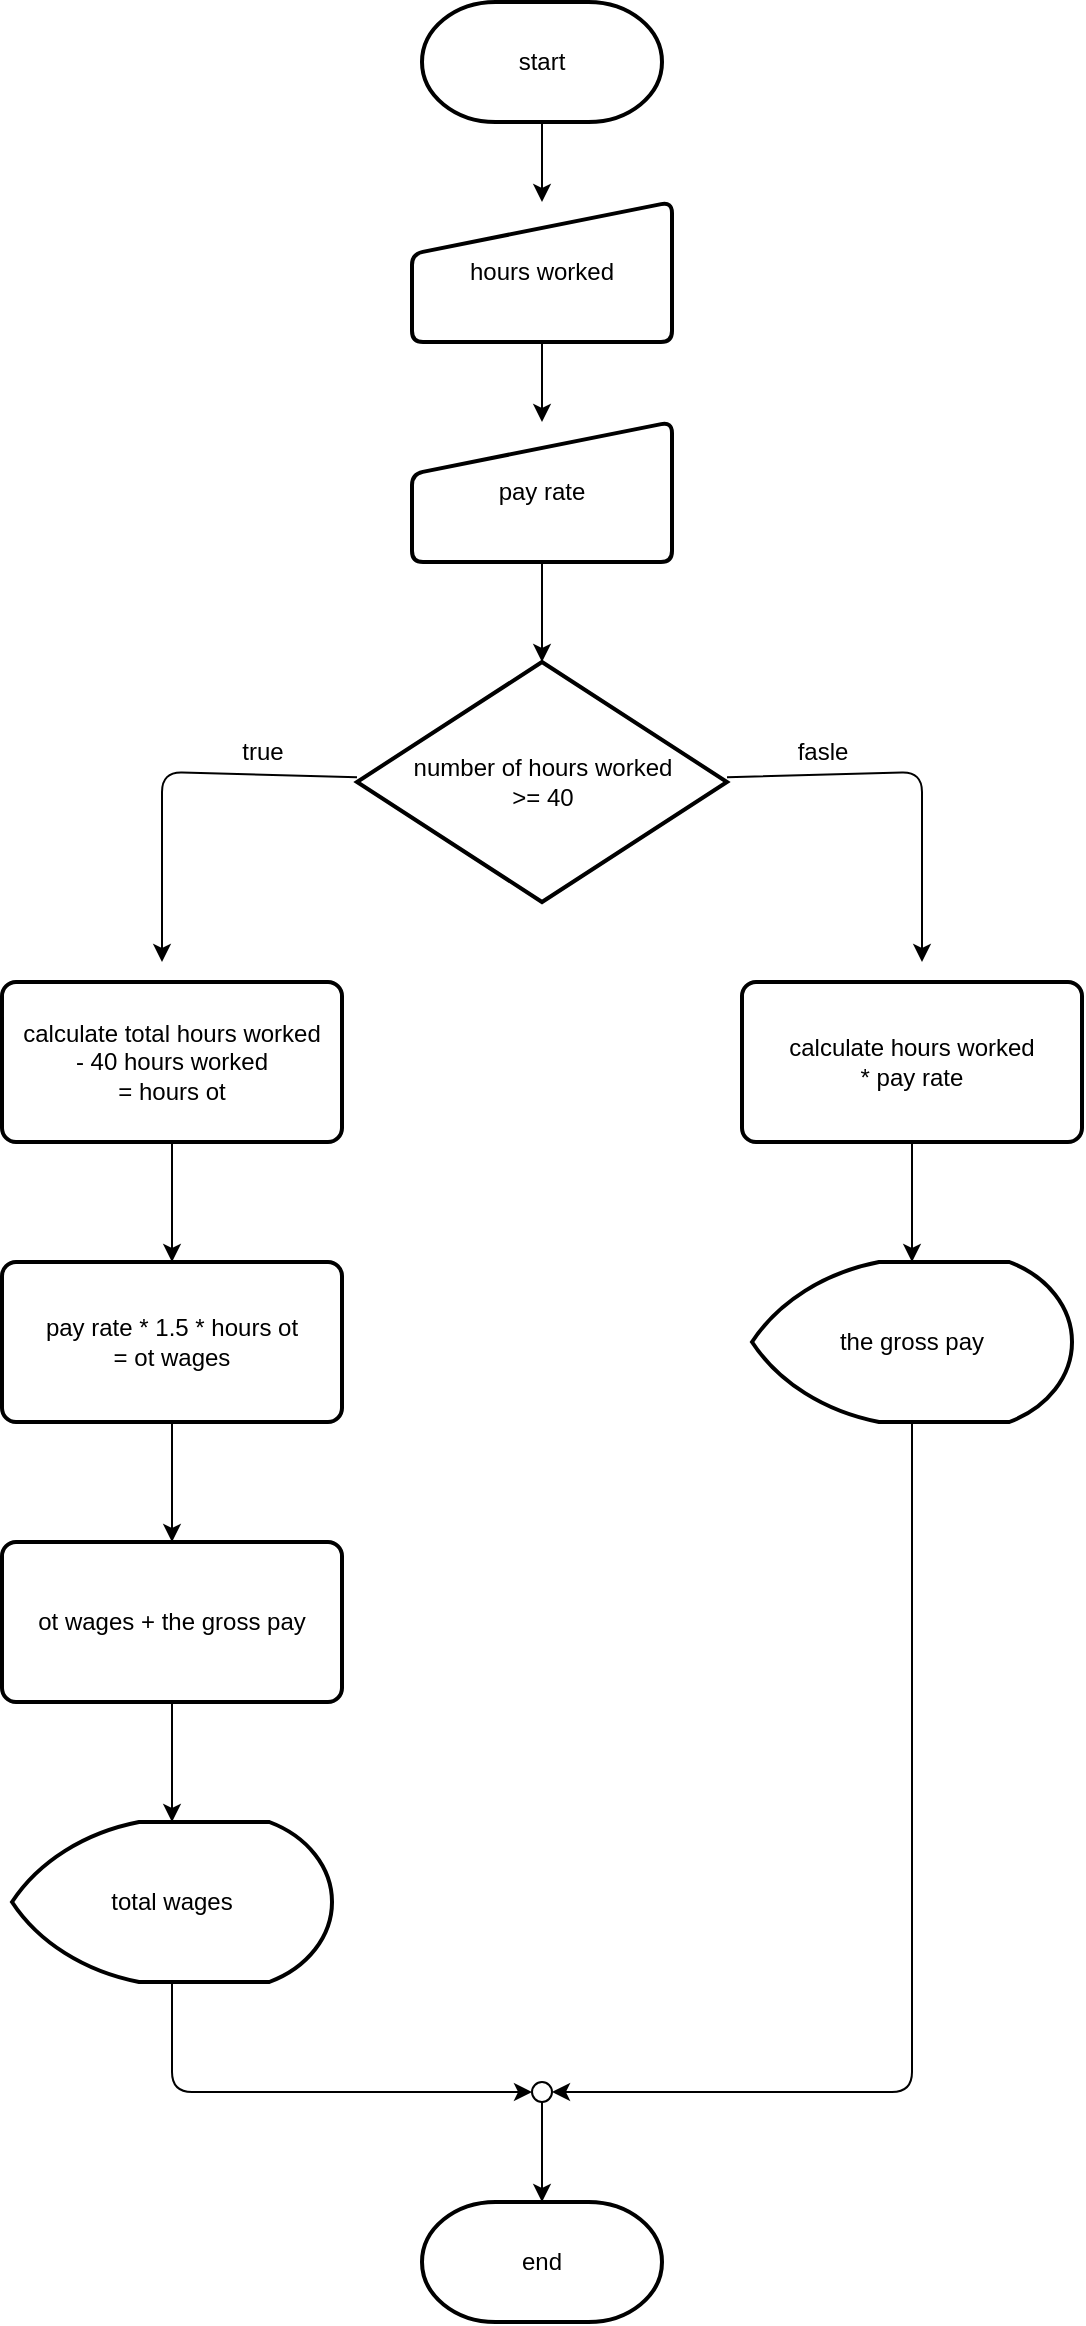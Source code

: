 <mxfile>
    <diagram id="SaXOEOZaGpeRMbDg9EYt" name="Page-1">
        <mxGraphModel dx="1459" dy="497" grid="1" gridSize="10" guides="1" tooltips="1" connect="1" arrows="1" fold="1" page="1" pageScale="1" pageWidth="850" pageHeight="1100" math="0" shadow="0">
            <root>
                <mxCell id="0"/>
                <mxCell id="1" parent="0"/>
                <mxCell id="5" value="" style="edgeStyle=none;html=1;" edge="1" parent="1" source="2" target="3">
                    <mxGeometry relative="1" as="geometry"/>
                </mxCell>
                <mxCell id="2" value="start" style="strokeWidth=2;html=1;shape=mxgraph.flowchart.terminator;whiteSpace=wrap;" vertex="1" parent="1">
                    <mxGeometry x="200" y="20" width="120" height="60" as="geometry"/>
                </mxCell>
                <mxCell id="6" value="" style="edgeStyle=none;html=1;" edge="1" parent="1" source="3" target="4">
                    <mxGeometry relative="1" as="geometry"/>
                </mxCell>
                <mxCell id="3" value="hours worked" style="html=1;strokeWidth=2;shape=manualInput;whiteSpace=wrap;rounded=1;size=26;arcSize=11;" vertex="1" parent="1">
                    <mxGeometry x="195" y="120" width="130" height="70" as="geometry"/>
                </mxCell>
                <mxCell id="9" value="" style="edgeStyle=none;html=1;" edge="1" parent="1" source="4" target="7">
                    <mxGeometry relative="1" as="geometry"/>
                </mxCell>
                <mxCell id="4" value="pay rate" style="html=1;strokeWidth=2;shape=manualInput;whiteSpace=wrap;rounded=1;size=26;arcSize=11;" vertex="1" parent="1">
                    <mxGeometry x="195" y="230" width="130" height="70" as="geometry"/>
                </mxCell>
                <mxCell id="12" style="edgeStyle=none;html=1;" edge="1" parent="1" source="7">
                    <mxGeometry relative="1" as="geometry">
                        <mxPoint x="70" y="500" as="targetPoint"/>
                        <Array as="points">
                            <mxPoint x="70" y="405"/>
                        </Array>
                    </mxGeometry>
                </mxCell>
                <mxCell id="13" style="edgeStyle=none;html=1;" edge="1" parent="1" source="7">
                    <mxGeometry relative="1" as="geometry">
                        <mxPoint x="450" y="500" as="targetPoint"/>
                        <Array as="points">
                            <mxPoint x="450" y="405"/>
                        </Array>
                    </mxGeometry>
                </mxCell>
                <mxCell id="7" value="number of hours worked &lt;br&gt;&amp;gt;= 40" style="strokeWidth=2;html=1;shape=mxgraph.flowchart.decision;whiteSpace=wrap;" vertex="1" parent="1">
                    <mxGeometry x="167.5" y="350" width="185" height="120" as="geometry"/>
                </mxCell>
                <mxCell id="22" value="" style="edgeStyle=none;html=1;" edge="1" parent="1" source="10" target="21">
                    <mxGeometry relative="1" as="geometry"/>
                </mxCell>
                <mxCell id="10" value="calculate total hours worked&lt;br&gt;- 40 hours worked&lt;br&gt;= hours ot" style="rounded=1;whiteSpace=wrap;html=1;absoluteArcSize=1;arcSize=14;strokeWidth=2;" vertex="1" parent="1">
                    <mxGeometry x="-10" y="510" width="170" height="80" as="geometry"/>
                </mxCell>
                <mxCell id="20" value="" style="edgeStyle=none;html=1;" edge="1" parent="1" source="11" target="16">
                    <mxGeometry relative="1" as="geometry"/>
                </mxCell>
                <mxCell id="11" value="calculate hours worked &lt;br&gt;*&amp;nbsp;pay rate" style="rounded=1;whiteSpace=wrap;html=1;absoluteArcSize=1;arcSize=14;strokeWidth=2;" vertex="1" parent="1">
                    <mxGeometry x="360" y="510" width="170" height="80" as="geometry"/>
                </mxCell>
                <mxCell id="14" value="true" style="text;html=1;align=center;verticalAlign=middle;resizable=0;points=[];autosize=1;strokeColor=none;fillColor=none;" vertex="1" parent="1">
                    <mxGeometry x="100" y="380" width="40" height="30" as="geometry"/>
                </mxCell>
                <mxCell id="15" value="fasle" style="text;html=1;align=center;verticalAlign=middle;resizable=0;points=[];autosize=1;strokeColor=none;fillColor=none;" vertex="1" parent="1">
                    <mxGeometry x="375" y="380" width="50" height="30" as="geometry"/>
                </mxCell>
                <mxCell id="34" style="edgeStyle=none;html=1;entryX=1;entryY=0.5;entryDx=0;entryDy=0;entryPerimeter=0;" edge="1" parent="1" source="16" target="28">
                    <mxGeometry relative="1" as="geometry">
                        <Array as="points">
                            <mxPoint x="445" y="1065"/>
                        </Array>
                    </mxGeometry>
                </mxCell>
                <mxCell id="16" value="the gross pay" style="strokeWidth=2;html=1;shape=mxgraph.flowchart.display;whiteSpace=wrap;" vertex="1" parent="1">
                    <mxGeometry x="365" y="650" width="160" height="80" as="geometry"/>
                </mxCell>
                <mxCell id="24" value="" style="edgeStyle=none;html=1;" edge="1" parent="1" source="21" target="23">
                    <mxGeometry relative="1" as="geometry"/>
                </mxCell>
                <mxCell id="21" value="pay rate * 1.5 * hours ot&lt;br&gt;= ot wages" style="rounded=1;whiteSpace=wrap;html=1;absoluteArcSize=1;arcSize=14;strokeWidth=2;" vertex="1" parent="1">
                    <mxGeometry x="-10" y="650" width="170" height="80" as="geometry"/>
                </mxCell>
                <mxCell id="26" value="" style="edgeStyle=none;html=1;" edge="1" parent="1" source="23" target="25">
                    <mxGeometry relative="1" as="geometry"/>
                </mxCell>
                <mxCell id="23" value="ot wages + the gross pay" style="rounded=1;whiteSpace=wrap;html=1;absoluteArcSize=1;arcSize=14;strokeWidth=2;" vertex="1" parent="1">
                    <mxGeometry x="-10" y="790" width="170" height="80" as="geometry"/>
                </mxCell>
                <mxCell id="31" style="edgeStyle=none;html=1;entryX=0;entryY=0.5;entryDx=0;entryDy=0;entryPerimeter=0;" edge="1" parent="1" source="25" target="28">
                    <mxGeometry relative="1" as="geometry">
                        <Array as="points">
                            <mxPoint x="75" y="1065"/>
                        </Array>
                    </mxGeometry>
                </mxCell>
                <mxCell id="25" value="total wages" style="strokeWidth=2;html=1;shape=mxgraph.flowchart.display;whiteSpace=wrap;" vertex="1" parent="1">
                    <mxGeometry x="-5" y="930" width="160" height="80" as="geometry"/>
                </mxCell>
                <mxCell id="27" value="end" style="strokeWidth=2;html=1;shape=mxgraph.flowchart.terminator;whiteSpace=wrap;" vertex="1" parent="1">
                    <mxGeometry x="200" y="1120" width="120" height="60" as="geometry"/>
                </mxCell>
                <mxCell id="29" value="" style="edgeStyle=none;html=1;" edge="1" parent="1" source="28" target="27">
                    <mxGeometry relative="1" as="geometry"/>
                </mxCell>
                <mxCell id="28" value="" style="verticalLabelPosition=bottom;verticalAlign=top;html=1;shape=mxgraph.flowchart.on-page_reference;" vertex="1" parent="1">
                    <mxGeometry x="255" y="1060" width="10" height="10" as="geometry"/>
                </mxCell>
            </root>
        </mxGraphModel>
    </diagram>
</mxfile>